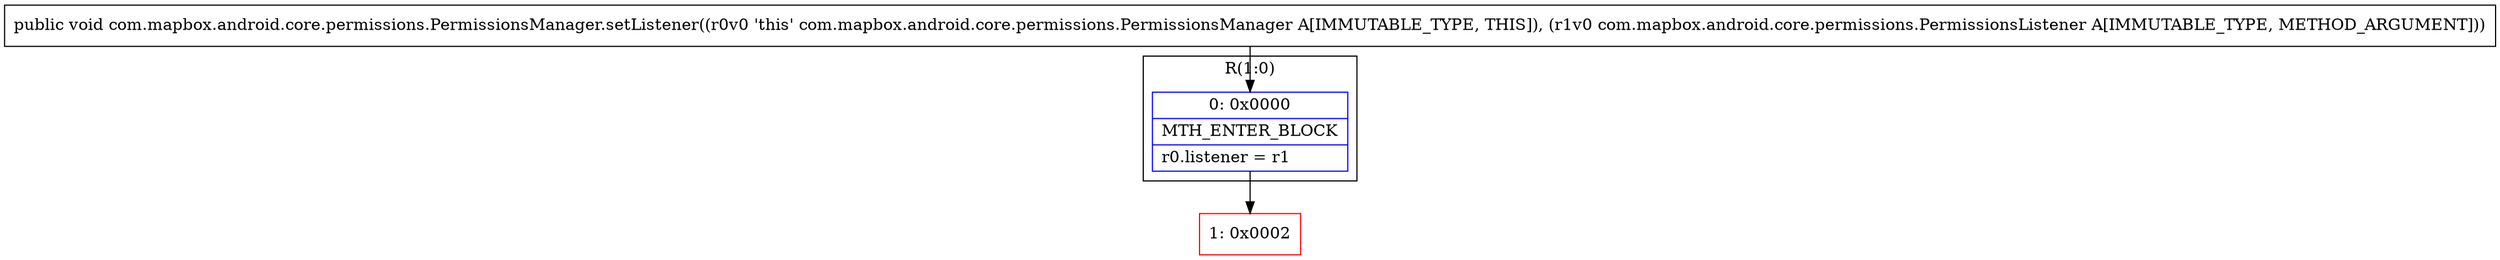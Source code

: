 digraph "CFG forcom.mapbox.android.core.permissions.PermissionsManager.setListener(Lcom\/mapbox\/android\/core\/permissions\/PermissionsListener;)V" {
subgraph cluster_Region_274978140 {
label = "R(1:0)";
node [shape=record,color=blue];
Node_0 [shape=record,label="{0\:\ 0x0000|MTH_ENTER_BLOCK\l|r0.listener = r1\l}"];
}
Node_1 [shape=record,color=red,label="{1\:\ 0x0002}"];
MethodNode[shape=record,label="{public void com.mapbox.android.core.permissions.PermissionsManager.setListener((r0v0 'this' com.mapbox.android.core.permissions.PermissionsManager A[IMMUTABLE_TYPE, THIS]), (r1v0 com.mapbox.android.core.permissions.PermissionsListener A[IMMUTABLE_TYPE, METHOD_ARGUMENT])) }"];
MethodNode -> Node_0;
Node_0 -> Node_1;
}

